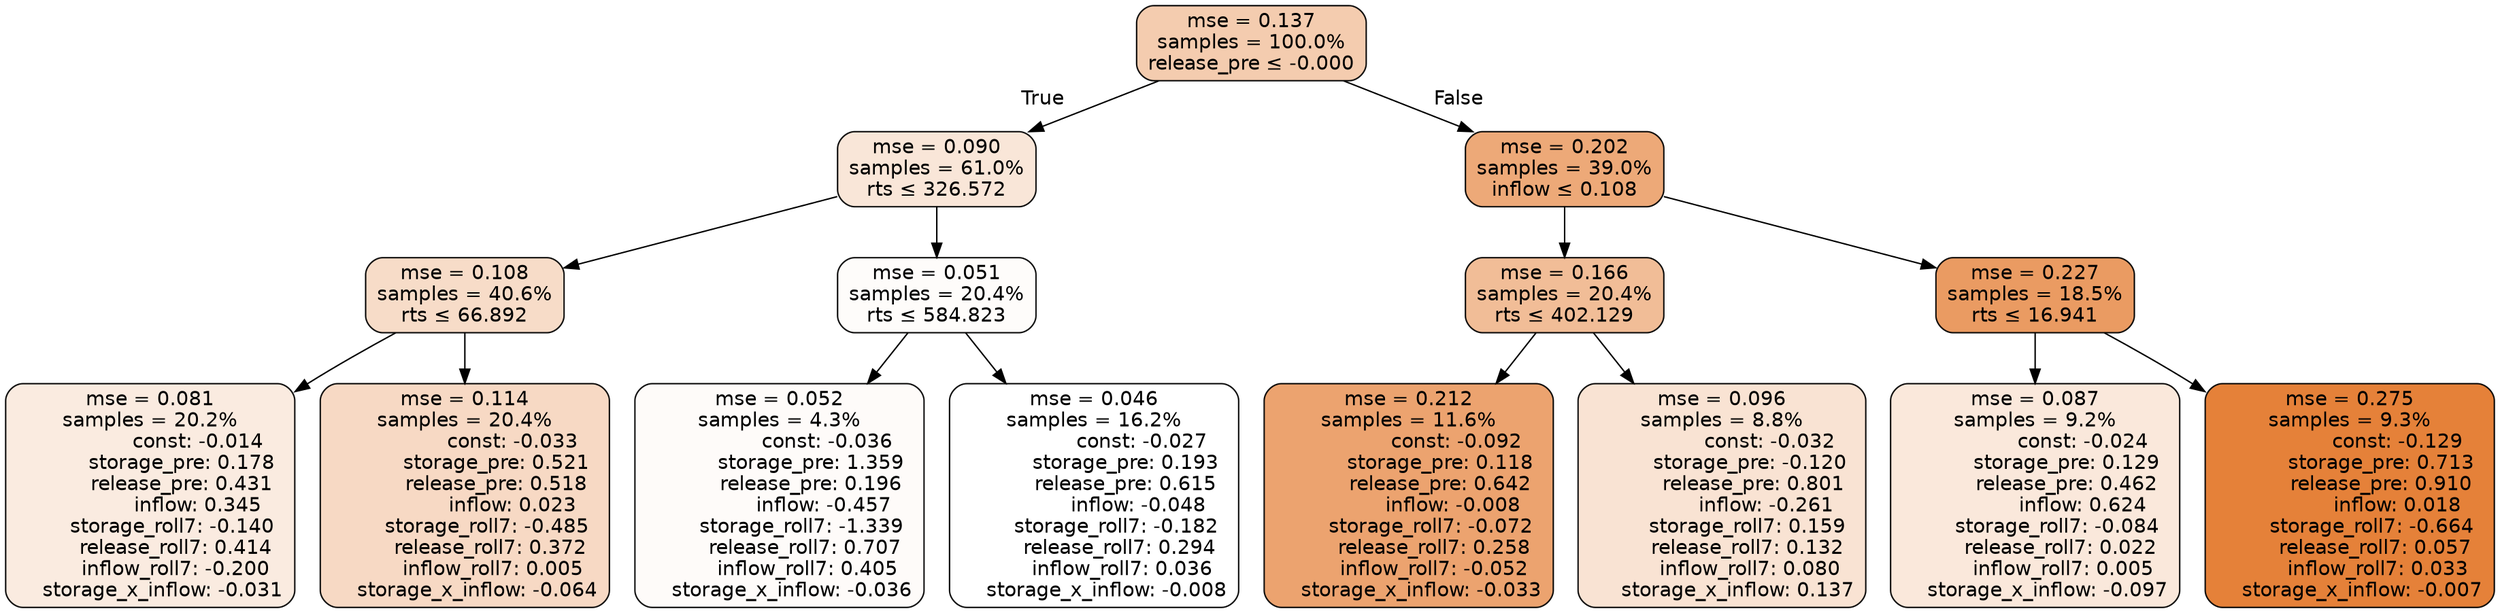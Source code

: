 digraph tree {
bgcolor="transparent"
node [shape=rectangle, style="filled, rounded", color="black", fontname=helvetica] ;
edge [fontname=helvetica] ;
	"0" [label="mse = 0.137
samples = 100.0%
release_pre &le; -0.000", fillcolor="#f4ccaf"]
	"1" [label="mse = 0.090
samples = 61.0%
rts &le; 326.572", fillcolor="#f9e6d8"]
	"2" [label="mse = 0.108
samples = 40.6%
rts &le; 66.892", fillcolor="#f7dcc8"]
	"3" [label="mse = 0.081
samples = 20.2%
               const: -0.014
          storage_pre: 0.178
          release_pre: 0.431
               inflow: 0.345
       storage_roll7: -0.140
        release_roll7: 0.414
        inflow_roll7: -0.200
    storage_x_inflow: -0.031", fillcolor="#faebe0"]
	"4" [label="mse = 0.114
samples = 20.4%
               const: -0.033
          storage_pre: 0.521
          release_pre: 0.518
               inflow: 0.023
       storage_roll7: -0.485
        release_roll7: 0.372
         inflow_roll7: 0.005
    storage_x_inflow: -0.064", fillcolor="#f7d9c4"]
	"5" [label="mse = 0.051
samples = 20.4%
rts &le; 584.823", fillcolor="#fefcfa"]
	"6" [label="mse = 0.052
samples = 4.3%
               const: -0.036
          storage_pre: 1.359
          release_pre: 0.196
              inflow: -0.457
       storage_roll7: -1.339
        release_roll7: 0.707
         inflow_roll7: 0.405
    storage_x_inflow: -0.036", fillcolor="#fefbf9"]
	"7" [label="mse = 0.046
samples = 16.2%
               const: -0.027
          storage_pre: 0.193
          release_pre: 0.615
              inflow: -0.048
       storage_roll7: -0.182
        release_roll7: 0.294
         inflow_roll7: 0.036
    storage_x_inflow: -0.008", fillcolor="#ffffff"]
	"8" [label="mse = 0.202
samples = 39.0%
inflow &le; 0.108", fillcolor="#eda978"]
	"9" [label="mse = 0.166
samples = 20.4%
rts &le; 402.129", fillcolor="#f1bd97"]
	"10" [label="mse = 0.212
samples = 11.6%
               const: -0.092
          storage_pre: 0.118
          release_pre: 0.642
              inflow: -0.008
       storage_roll7: -0.072
        release_roll7: 0.258
        inflow_roll7: -0.052
    storage_x_inflow: -0.033", fillcolor="#eca36f"]
	"11" [label="mse = 0.096
samples = 8.8%
               const: -0.032
         storage_pre: -0.120
          release_pre: 0.801
              inflow: -0.261
        storage_roll7: 0.159
        release_roll7: 0.132
         inflow_roll7: 0.080
     storage_x_inflow: 0.137", fillcolor="#f9e3d3"]
	"12" [label="mse = 0.227
samples = 18.5%
rts &le; 16.941", fillcolor="#ea9b62"]
	"13" [label="mse = 0.087
samples = 9.2%
               const: -0.024
          storage_pre: 0.129
          release_pre: 0.462
               inflow: 0.624
       storage_roll7: -0.084
        release_roll7: 0.022
         inflow_roll7: 0.005
    storage_x_inflow: -0.097", fillcolor="#fae8db"]
	"14" [label="mse = 0.275
samples = 9.3%
               const: -0.129
          storage_pre: 0.713
          release_pre: 0.910
               inflow: 0.018
       storage_roll7: -0.664
        release_roll7: 0.057
         inflow_roll7: 0.033
    storage_x_inflow: -0.007", fillcolor="#e58139"]

	"0" -> "1" [labeldistance=2.5, labelangle=45, headlabel="True"]
	"1" -> "2"
	"2" -> "3"
	"2" -> "4"
	"1" -> "5"
	"5" -> "6"
	"5" -> "7"
	"0" -> "8" [labeldistance=2.5, labelangle=-45, headlabel="False"]
	"8" -> "9"
	"9" -> "10"
	"9" -> "11"
	"8" -> "12"
	"12" -> "13"
	"12" -> "14"
}
